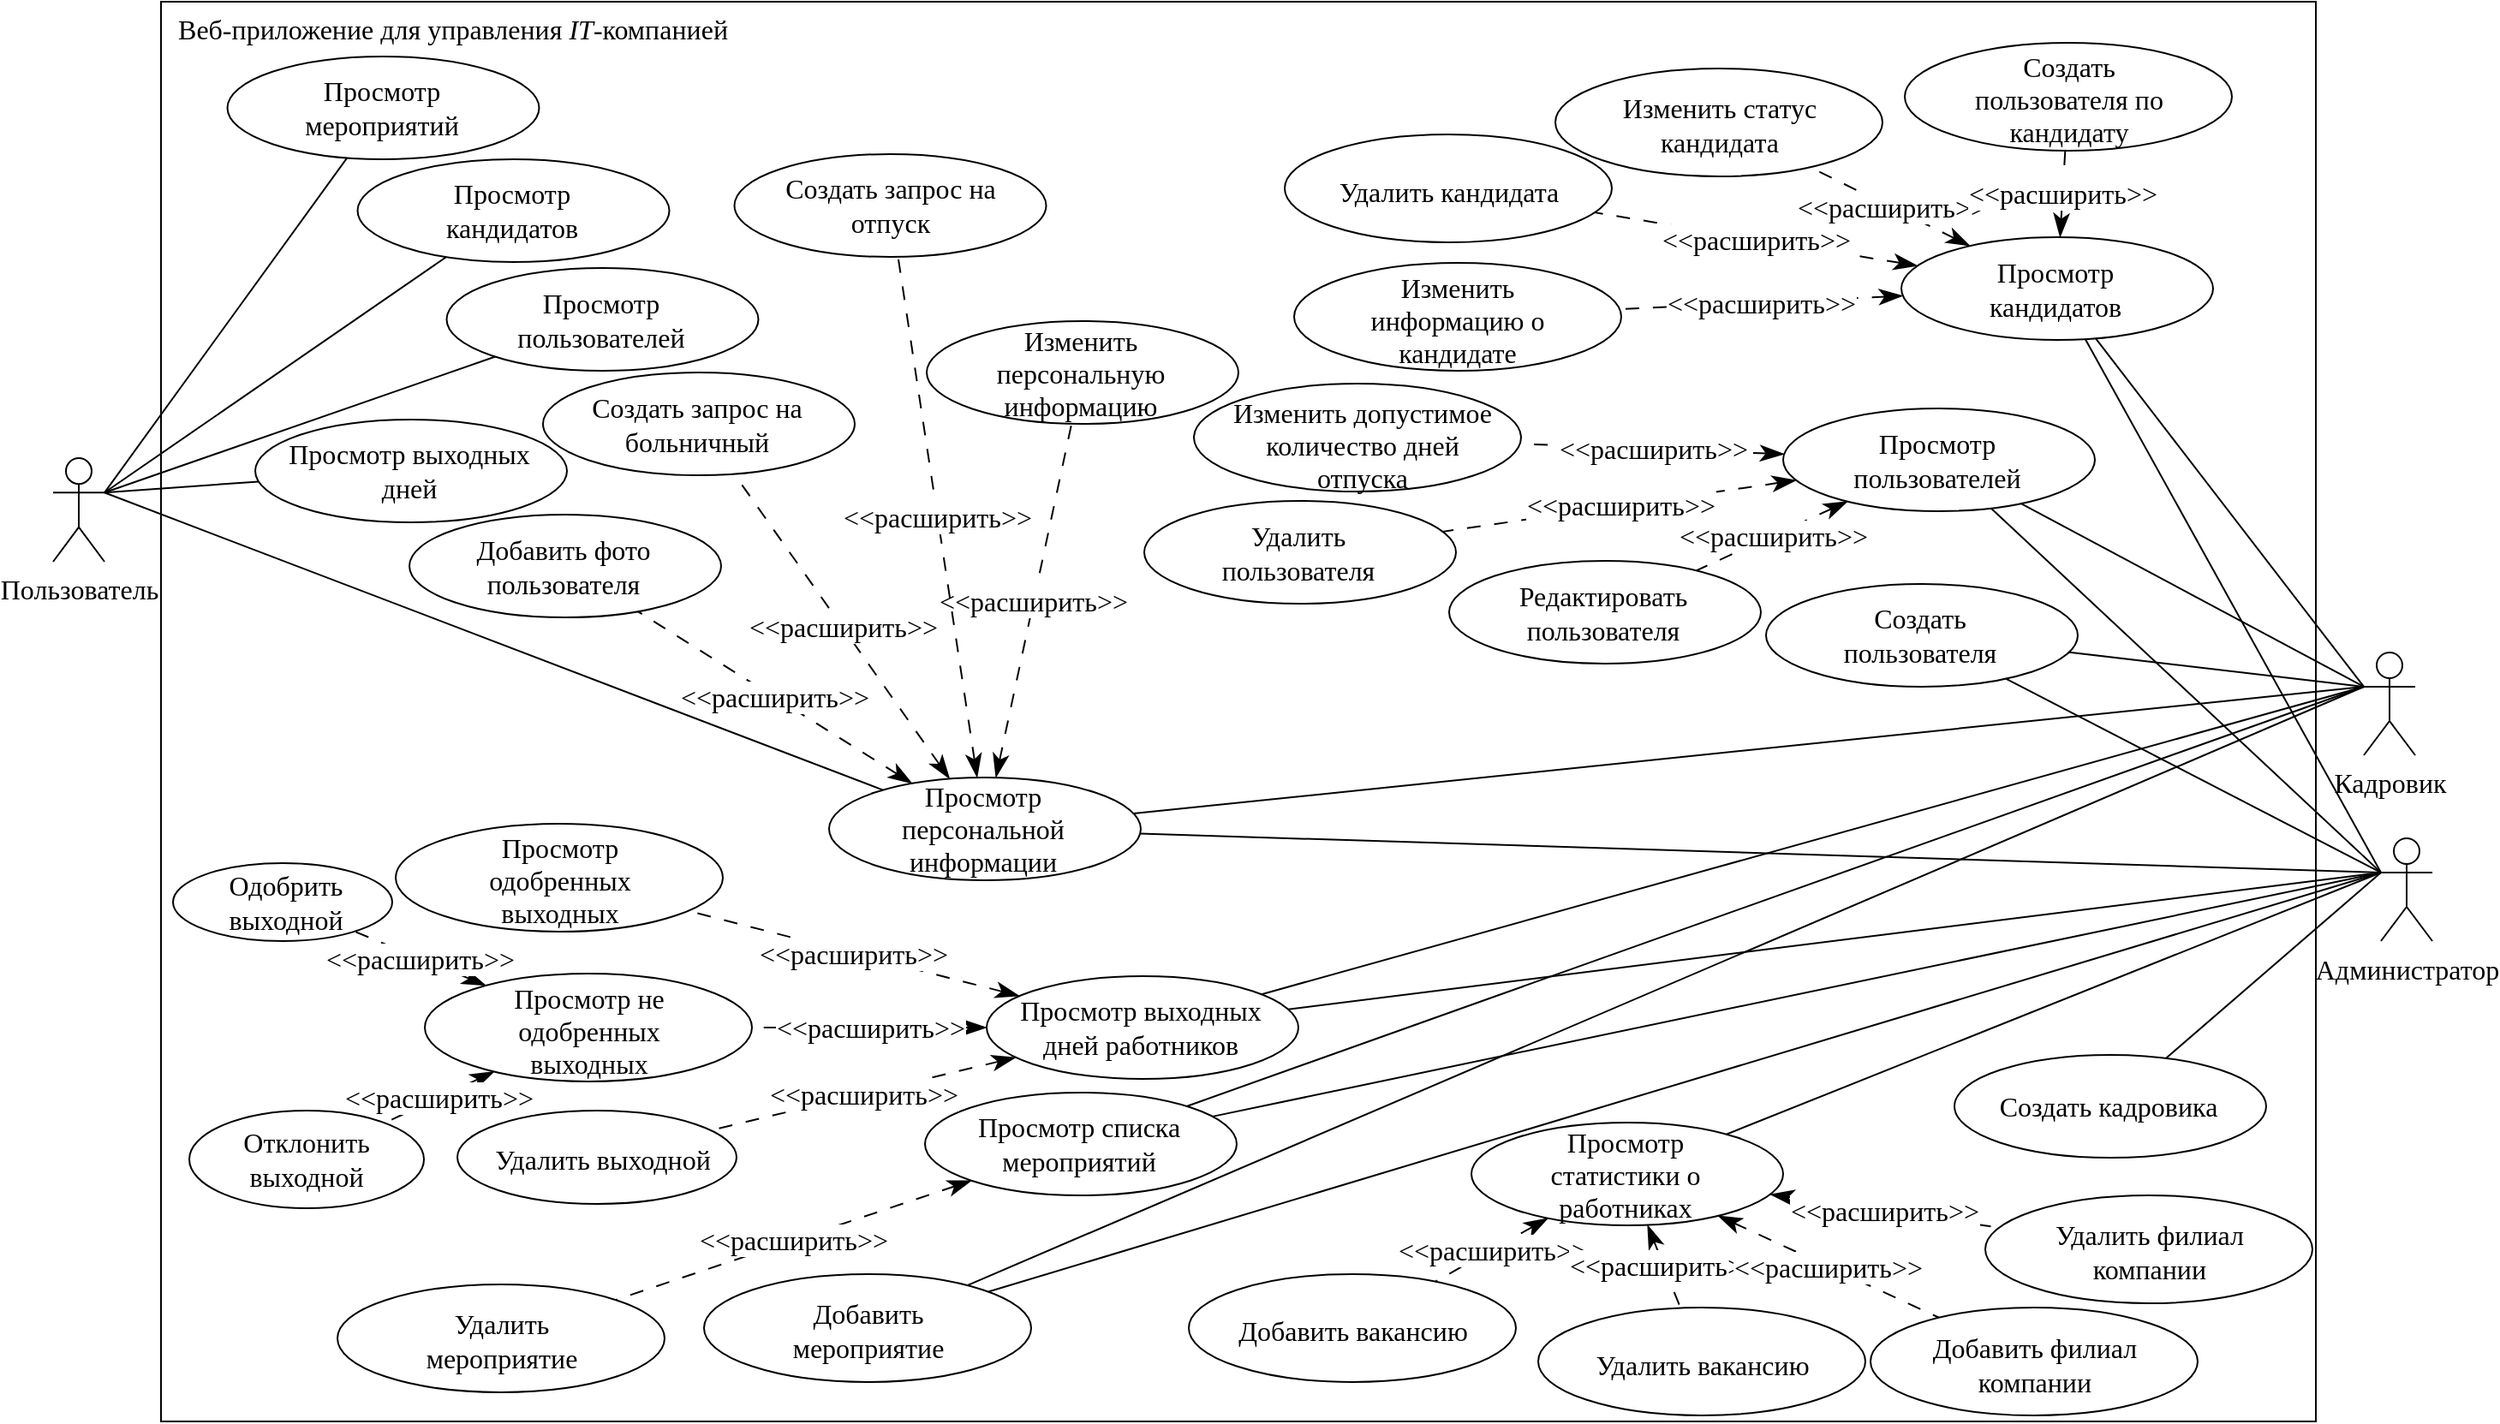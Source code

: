 <mxfile version="21.3.7" type="device">
  <diagram name="Страница 1" id="IXWTwb9dd3aQ7KjVBmAe">
    <mxGraphModel dx="1207" dy="625" grid="0" gridSize="10" guides="1" tooltips="1" connect="1" arrows="1" fold="1" page="0" pageScale="1" pageWidth="827" pageHeight="1169" math="0" shadow="0">
      <root>
        <mxCell id="0" />
        <mxCell id="1" parent="0" />
        <mxCell id="QM5JJQ9it6W4OubuqGH_-173" value="" style="html=1;whiteSpace=wrap;fontFamily=Times New Roman;fontSize=16;" parent="1" vertex="1">
          <mxGeometry x="329" y="75" width="1258" height="829" as="geometry" />
        </mxCell>
        <mxCell id="SF_6A3OBlmHwGj7pTA_R-1" value="" style="ellipse;whiteSpace=wrap;html=1;fontFamily=Times New Roman;fontSize=16;" parent="1" vertex="1">
          <mxGeometry x="466" y="555" width="191" height="63" as="geometry" />
        </mxCell>
        <mxCell id="SF_6A3OBlmHwGj7pTA_R-2" value="&lt;font style=&quot;font-size: 16px;&quot;&gt;&lt;span style=&quot;font-size: 16px;&quot;&gt;Просмотр одобренных выходных&lt;/span&gt;&lt;/font&gt;" style="text;html=1;strokeColor=none;fillColor=none;align=center;verticalAlign=middle;whiteSpace=wrap;rounded=0;fontFamily=Times New Roman;fontSize=16;" parent="1" vertex="1">
          <mxGeometry x="489.5" y="568" width="144" height="40" as="geometry" />
        </mxCell>
        <mxCell id="SF_6A3OBlmHwGj7pTA_R-3" value="&lt;font style=&quot;font-size: 16px;&quot;&gt;&amp;lt;&amp;lt;расширить&amp;gt;&amp;gt;&lt;/font&gt;" style="endArrow=none;endSize=11;endFill=0;html=1;rounded=0;dashed=1;dashPattern=8 8;jumpSize=5;startSize=11;startArrow=classicThin;startFill=1;fontFamily=Times New Roman;fontSize=16;" parent="1" source="QM5JJQ9it6W4OubuqGH_-107" target="SF_6A3OBlmHwGj7pTA_R-1" edge="1">
          <mxGeometry width="160" relative="1" as="geometry">
            <mxPoint x="794" y="587" as="sourcePoint" />
            <mxPoint x="266" y="488.59" as="targetPoint" />
          </mxGeometry>
        </mxCell>
        <mxCell id="QM5JJQ9it6W4OubuqGH_-21" value="" style="ellipse;whiteSpace=wrap;html=1;fontFamily=Times New Roman;fontSize=16;" parent="1" vertex="1">
          <mxGeometry x="719" y="528" width="182" height="60" as="geometry" />
        </mxCell>
        <mxCell id="QM5JJQ9it6W4OubuqGH_-22" value="&lt;font style=&quot;font-size: 16px;&quot;&gt;Просмотр персональной информации&lt;/font&gt;" style="text;html=1;strokeColor=none;fillColor=none;align=center;verticalAlign=middle;whiteSpace=wrap;rounded=0;fontFamily=Times New Roman;fontSize=16;" parent="1" vertex="1">
          <mxGeometry x="737" y="538" width="144" height="40" as="geometry" />
        </mxCell>
        <mxCell id="QM5JJQ9it6W4OubuqGH_-35" value="" style="ellipse;whiteSpace=wrap;html=1;fontFamily=Times New Roman;fontSize=16;" parent="1" vertex="1">
          <mxGeometry x="495.75" y="230.5" width="182" height="60" as="geometry" />
        </mxCell>
        <mxCell id="QM5JJQ9it6W4OubuqGH_-36" value="&lt;font style=&quot;font-size: 16px;&quot;&gt;Просмотр пользователей&lt;/font&gt;" style="text;html=1;strokeColor=none;fillColor=none;align=center;verticalAlign=middle;whiteSpace=wrap;rounded=0;fontFamily=Times New Roman;fontSize=16;" parent="1" vertex="1">
          <mxGeometry x="513.75" y="240.5" width="144" height="40" as="geometry" />
        </mxCell>
        <mxCell id="QM5JJQ9it6W4OubuqGH_-47" value="" style="ellipse;whiteSpace=wrap;html=1;fontFamily=Times New Roman;fontSize=16;" parent="1" vertex="1">
          <mxGeometry x="384" y="319" width="182" height="60" as="geometry" />
        </mxCell>
        <mxCell id="QM5JJQ9it6W4OubuqGH_-48" value="&lt;font style=&quot;font-size: 16px;&quot;&gt;Просмотр выходных дней&lt;/font&gt;" style="text;html=1;strokeColor=none;fillColor=none;align=center;verticalAlign=middle;whiteSpace=wrap;rounded=0;fontFamily=Times New Roman;fontSize=16;" parent="1" vertex="1">
          <mxGeometry x="402" y="329" width="144" height="40" as="geometry" />
        </mxCell>
        <mxCell id="QM5JJQ9it6W4OubuqGH_-50" value="" style="ellipse;whiteSpace=wrap;html=1;fontFamily=Times New Roman;fontSize=16;" parent="1" vertex="1">
          <mxGeometry x="367.75" y="107" width="182" height="60" as="geometry" />
        </mxCell>
        <mxCell id="QM5JJQ9it6W4OubuqGH_-53" value="&lt;font style=&quot;font-size: 16px;&quot;&gt;Веб-приложение для управления &lt;i style=&quot;font-size: 16px;&quot;&gt;IT&lt;/i&gt;-компанией&lt;/font&gt;" style="text;html=1;align=center;verticalAlign=middle;resizable=0;points=[];autosize=1;strokeColor=none;fillColor=none;fontFamily=Times New Roman;fontSize=16;" parent="1" vertex="1">
          <mxGeometry x="329" y="75" width="339" height="31" as="geometry" />
        </mxCell>
        <mxCell id="QM5JJQ9it6W4OubuqGH_-54" value="" style="ellipse;whiteSpace=wrap;html=1;fontFamily=Times New Roman;fontSize=16;" parent="1" vertex="1">
          <mxGeometry x="443.75" y="167" width="182" height="60" as="geometry" />
        </mxCell>
        <mxCell id="QM5JJQ9it6W4OubuqGH_-55" value="&lt;font style=&quot;font-size: 16px;&quot;&gt;Просмотр кандидатов&lt;/font&gt;" style="text;html=1;strokeColor=none;fillColor=none;align=center;verticalAlign=middle;whiteSpace=wrap;rounded=0;fontFamily=Times New Roman;fontSize=16;" parent="1" vertex="1">
          <mxGeometry x="461.75" y="177" width="144" height="40" as="geometry" />
        </mxCell>
        <mxCell id="QM5JJQ9it6W4OubuqGH_-57" value="" style="ellipse;whiteSpace=wrap;html=1;fontFamily=Times New Roman;fontSize=16;" parent="1" vertex="1">
          <mxGeometry x="776" y="261.5" width="182" height="60" as="geometry" />
        </mxCell>
        <mxCell id="QM5JJQ9it6W4OubuqGH_-58" value="&lt;font style=&quot;font-size: 16px;&quot;&gt;&lt;span style=&quot;font-size: 16px;&quot;&gt;Изменить персональную информацию&lt;/span&gt;&lt;/font&gt;" style="text;html=1;strokeColor=none;fillColor=none;align=center;verticalAlign=middle;whiteSpace=wrap;rounded=0;fontFamily=Times New Roman;fontSize=16;" parent="1" vertex="1">
          <mxGeometry x="794" y="271.5" width="144" height="40" as="geometry" />
        </mxCell>
        <mxCell id="QM5JJQ9it6W4OubuqGH_-7" value="&lt;font style=&quot;font-size: 16px;&quot;&gt;&amp;lt;&amp;lt;расширить&amp;gt;&amp;gt;&lt;/font&gt;" style="endArrow=none;endSize=11;endFill=0;html=1;rounded=0;dashed=1;dashPattern=8 8;jumpSize=5;startSize=11;startArrow=classicThin;startFill=1;fontFamily=Times New Roman;fontSize=16;" parent="1" source="QM5JJQ9it6W4OubuqGH_-21" target="QM5JJQ9it6W4OubuqGH_-57" edge="1">
          <mxGeometry width="160" relative="1" as="geometry">
            <mxPoint x="528.5" y="196.5" as="sourcePoint" />
            <mxPoint x="633.5" y="253.5" as="targetPoint" />
          </mxGeometry>
        </mxCell>
        <mxCell id="QM5JJQ9it6W4OubuqGH_-61" value="" style="ellipse;whiteSpace=wrap;html=1;fontFamily=Times New Roman;fontSize=16;" parent="1" vertex="1">
          <mxGeometry x="663.75" y="164" width="182" height="60" as="geometry" />
        </mxCell>
        <mxCell id="QM5JJQ9it6W4OubuqGH_-62" value="&lt;font style=&quot;font-size: 16px;&quot;&gt;&lt;span style=&quot;font-size: 16px;&quot;&gt;Создать запрос на отпуск&lt;/span&gt;&lt;/font&gt;" style="text;html=1;strokeColor=none;fillColor=none;align=center;verticalAlign=middle;whiteSpace=wrap;rounded=0;fontFamily=Times New Roman;fontSize=16;" parent="1" vertex="1">
          <mxGeometry x="682.75" y="174" width="144" height="40" as="geometry" />
        </mxCell>
        <mxCell id="QM5JJQ9it6W4OubuqGH_-63" value="&lt;font style=&quot;font-size: 16px;&quot;&gt;&amp;lt;&amp;lt;расширить&amp;gt;&amp;gt;&lt;/font&gt;" style="endArrow=none;endSize=11;endFill=0;html=1;rounded=0;dashed=1;dashPattern=8 8;jumpSize=5;startSize=11;startArrow=classicThin;startFill=1;fontFamily=Times New Roman;fontSize=16;" parent="1" source="QM5JJQ9it6W4OubuqGH_-21" target="QM5JJQ9it6W4OubuqGH_-61" edge="1">
          <mxGeometry width="160" relative="1" as="geometry">
            <mxPoint x="383" y="272" as="sourcePoint" />
            <mxPoint x="633.5" y="323" as="targetPoint" />
          </mxGeometry>
        </mxCell>
        <mxCell id="QM5JJQ9it6W4OubuqGH_-64" value="" style="ellipse;whiteSpace=wrap;html=1;fontFamily=Times New Roman;fontSize=16;" parent="1" vertex="1">
          <mxGeometry x="552" y="291.5" width="182" height="60" as="geometry" />
        </mxCell>
        <mxCell id="QM5JJQ9it6W4OubuqGH_-65" value="&lt;font style=&quot;font-size: 16px;&quot;&gt;&lt;span style=&quot;font-size: 16px;&quot;&gt;Создать запрос на больничный&lt;/span&gt;&lt;/font&gt;" style="text;html=1;strokeColor=none;fillColor=none;align=center;verticalAlign=middle;whiteSpace=wrap;rounded=0;fontFamily=Times New Roman;fontSize=16;" parent="1" vertex="1">
          <mxGeometry x="570" y="301.5" width="144" height="40" as="geometry" />
        </mxCell>
        <mxCell id="QM5JJQ9it6W4OubuqGH_-66" value="&lt;font style=&quot;font-size: 16px;&quot;&gt;&amp;lt;&amp;lt;расширить&lt;span style=&quot;font-size: 16px;&quot;&gt;&amp;gt;&amp;gt;&lt;/span&gt;&lt;/font&gt;" style="endArrow=none;endSize=11;endFill=0;html=1;rounded=0;dashed=1;dashPattern=8 8;jumpSize=5;startSize=11;startArrow=classicThin;startFill=1;fontFamily=Times New Roman;fontSize=16;" parent="1" source="QM5JJQ9it6W4OubuqGH_-21" target="QM5JJQ9it6W4OubuqGH_-64" edge="1">
          <mxGeometry width="160" relative="1" as="geometry">
            <mxPoint x="420" y="330.5" as="sourcePoint" />
            <mxPoint x="670.5" y="381.5" as="targetPoint" />
          </mxGeometry>
        </mxCell>
        <mxCell id="QM5JJQ9it6W4OubuqGH_-67" value="" style="ellipse;whiteSpace=wrap;html=1;fontFamily=Times New Roman;fontSize=16;" parent="1" vertex="1">
          <mxGeometry x="474" y="374.5" width="182" height="60" as="geometry" />
        </mxCell>
        <mxCell id="QM5JJQ9it6W4OubuqGH_-68" value="&lt;font style=&quot;font-size: 16px;&quot;&gt;&lt;span style=&quot;font-size: 16px;&quot;&gt;Добавить фото пользователя&lt;/span&gt;&lt;/font&gt;" style="text;html=1;strokeColor=none;fillColor=none;align=center;verticalAlign=middle;whiteSpace=wrap;rounded=0;fontFamily=Times New Roman;fontSize=16;" parent="1" vertex="1">
          <mxGeometry x="492" y="384.5" width="144" height="40" as="geometry" />
        </mxCell>
        <mxCell id="QM5JJQ9it6W4OubuqGH_-69" value="&lt;font style=&quot;font-size: 16px;&quot;&gt;&amp;lt;&amp;lt;расширить&amp;gt;&amp;gt;&lt;/font&gt;" style="endArrow=none;endSize=11;endFill=0;html=1;rounded=0;dashed=1;dashPattern=8 8;jumpSize=5;startSize=11;startArrow=classicThin;startFill=1;fontFamily=Times New Roman;fontSize=16;" parent="1" source="QM5JJQ9it6W4OubuqGH_-21" target="QM5JJQ9it6W4OubuqGH_-67" edge="1">
          <mxGeometry width="160" relative="1" as="geometry">
            <mxPoint x="420" y="405.5" as="sourcePoint" />
            <mxPoint x="670.5" y="456.5" as="targetPoint" />
          </mxGeometry>
        </mxCell>
        <mxCell id="QM5JJQ9it6W4OubuqGH_-105" value="" style="ellipse;whiteSpace=wrap;html=1;fontFamily=Times New Roman;fontSize=16;" parent="1" vertex="1">
          <mxGeometry x="1276" y="312.5" width="182" height="60" as="geometry" />
        </mxCell>
        <mxCell id="QM5JJQ9it6W4OubuqGH_-106" value="&lt;font style=&quot;font-size: 16px;&quot;&gt;Просмотр пользователей&lt;/font&gt;" style="text;html=1;strokeColor=none;fillColor=none;align=center;verticalAlign=middle;whiteSpace=wrap;rounded=0;fontFamily=Times New Roman;fontSize=16;" parent="1" vertex="1">
          <mxGeometry x="1294" y="322.5" width="144" height="40" as="geometry" />
        </mxCell>
        <mxCell id="QM5JJQ9it6W4OubuqGH_-107" value="" style="ellipse;whiteSpace=wrap;html=1;fontFamily=Times New Roman;fontSize=16;" parent="1" vertex="1">
          <mxGeometry x="811" y="644" width="182" height="60" as="geometry" />
        </mxCell>
        <mxCell id="QM5JJQ9it6W4OubuqGH_-108" value="&lt;font style=&quot;font-size: 16px;&quot;&gt;Просмотр выходных дней работников&lt;/font&gt;" style="text;html=1;strokeColor=none;fillColor=none;align=center;verticalAlign=middle;whiteSpace=wrap;rounded=0;fontFamily=Times New Roman;fontSize=16;" parent="1" vertex="1">
          <mxGeometry x="829" y="654" width="144" height="40" as="geometry" />
        </mxCell>
        <mxCell id="QM5JJQ9it6W4OubuqGH_-109" value="" style="ellipse;whiteSpace=wrap;html=1;fontFamily=Times New Roman;fontSize=16;" parent="1" vertex="1">
          <mxGeometry x="775" y="712" width="182" height="60" as="geometry" />
        </mxCell>
        <mxCell id="QM5JJQ9it6W4OubuqGH_-110" value="&lt;font style=&quot;font-size: 16px;&quot;&gt;Просмотр списка мероприятий&lt;/font&gt;" style="text;html=1;strokeColor=none;fillColor=none;align=center;verticalAlign=middle;whiteSpace=wrap;rounded=0;fontFamily=Times New Roman;fontSize=16;" parent="1" vertex="1">
          <mxGeometry x="793" y="722" width="144" height="40" as="geometry" />
        </mxCell>
        <mxCell id="QM5JJQ9it6W4OubuqGH_-111" value="" style="ellipse;whiteSpace=wrap;html=1;fontFamily=Times New Roman;fontSize=16;" parent="1" vertex="1">
          <mxGeometry x="1345" y="212.5" width="182" height="60" as="geometry" />
        </mxCell>
        <mxCell id="QM5JJQ9it6W4OubuqGH_-112" value="&lt;font style=&quot;font-size: 16px;&quot;&gt;Просмотр кандидатов&lt;/font&gt;" style="text;html=1;strokeColor=none;fillColor=none;align=center;verticalAlign=middle;whiteSpace=wrap;rounded=0;fontFamily=Times New Roman;fontSize=16;" parent="1" vertex="1">
          <mxGeometry x="1363" y="222.5" width="144" height="40" as="geometry" />
        </mxCell>
        <mxCell id="QM5JJQ9it6W4OubuqGH_-121" value="" style="ellipse;whiteSpace=wrap;html=1;fontFamily=Times New Roman;fontSize=16;" parent="1" vertex="1">
          <mxGeometry x="932" y="298" width="191" height="63" as="geometry" />
        </mxCell>
        <mxCell id="QM5JJQ9it6W4OubuqGH_-122" value="&lt;font style=&quot;font-size: 16px;&quot;&gt;&lt;span style=&quot;font-size: 16px;&quot;&gt;Изменить допустимое количество дней отпуска&lt;/span&gt;&lt;/font&gt;" style="text;html=1;strokeColor=none;fillColor=none;align=center;verticalAlign=middle;whiteSpace=wrap;rounded=0;fontFamily=Times New Roman;fontSize=16;" parent="1" vertex="1">
          <mxGeometry x="948" y="312.5" width="165.25" height="43.5" as="geometry" />
        </mxCell>
        <mxCell id="QM5JJQ9it6W4OubuqGH_-123" value="&lt;font style=&quot;font-size: 16px;&quot;&gt;&amp;lt;&amp;lt;расширить&amp;gt;&amp;gt;&lt;/font&gt;" style="endArrow=none;endSize=11;endFill=0;html=1;rounded=0;dashed=1;dashPattern=8 8;jumpSize=5;startSize=11;startArrow=classicThin;startFill=1;fontFamily=Times New Roman;fontSize=16;" parent="1" source="QM5JJQ9it6W4OubuqGH_-105" target="QM5JJQ9it6W4OubuqGH_-121" edge="1">
          <mxGeometry width="160" relative="1" as="geometry">
            <mxPoint x="1324.98" y="343.112" as="sourcePoint" />
            <mxPoint x="763" y="122.09" as="targetPoint" />
          </mxGeometry>
        </mxCell>
        <mxCell id="QM5JJQ9it6W4OubuqGH_-127" value="" style="ellipse;whiteSpace=wrap;html=1;fontFamily=Times New Roman;fontSize=16;" parent="1" vertex="1">
          <mxGeometry x="1081" y="401.5" width="182" height="60" as="geometry" />
        </mxCell>
        <mxCell id="QM5JJQ9it6W4OubuqGH_-128" value="&lt;font style=&quot;font-size: 16px;&quot;&gt;&lt;span style=&quot;font-size: 16px;&quot;&gt;Редактировать пользователя&lt;/span&gt;&lt;/font&gt;" style="text;html=1;strokeColor=none;fillColor=none;align=center;verticalAlign=middle;whiteSpace=wrap;rounded=0;fontFamily=Times New Roman;fontSize=16;" parent="1" vertex="1">
          <mxGeometry x="1099" y="411.5" width="144" height="40" as="geometry" />
        </mxCell>
        <mxCell id="QM5JJQ9it6W4OubuqGH_-129" value="&lt;font style=&quot;font-size: 16px;&quot;&gt;&amp;lt;&amp;lt;расширить&amp;gt;&amp;gt;&lt;/font&gt;" style="endArrow=none;endSize=11;endFill=0;html=1;rounded=0;dashed=1;dashPattern=8 8;jumpSize=5;startSize=11;startArrow=classicThin;startFill=1;fontFamily=Times New Roman;fontSize=16;" parent="1" source="QM5JJQ9it6W4OubuqGH_-105" target="QM5JJQ9it6W4OubuqGH_-127" edge="1">
          <mxGeometry width="160" relative="1" as="geometry">
            <mxPoint x="1375" y="432.5" as="sourcePoint" />
            <mxPoint x="788.5" y="205.09" as="targetPoint" />
          </mxGeometry>
        </mxCell>
        <mxCell id="QM5JJQ9it6W4OubuqGH_-130" value="" style="ellipse;whiteSpace=wrap;html=1;fontFamily=Times New Roman;fontSize=16;" parent="1" vertex="1">
          <mxGeometry x="903" y="366.5" width="182" height="60" as="geometry" />
        </mxCell>
        <mxCell id="QM5JJQ9it6W4OubuqGH_-131" value="&lt;font style=&quot;font-size: 16px;&quot;&gt;&lt;span style=&quot;font-size: 16px;&quot;&gt;Удалить пользователя&lt;/span&gt;&lt;/font&gt;" style="text;html=1;strokeColor=none;fillColor=none;align=center;verticalAlign=middle;whiteSpace=wrap;rounded=0;fontFamily=Times New Roman;fontSize=16;" parent="1" vertex="1">
          <mxGeometry x="921" y="376.5" width="144" height="40" as="geometry" />
        </mxCell>
        <mxCell id="QM5JJQ9it6W4OubuqGH_-132" value="&lt;font style=&quot;font-size: 16px;&quot;&gt;&amp;lt;&amp;lt;расширить&amp;gt;&amp;gt;&lt;/font&gt;" style="endArrow=none;endSize=11;endFill=0;html=1;rounded=0;dashed=1;dashPattern=8 8;jumpSize=5;startSize=11;startArrow=classicThin;startFill=1;fontFamily=Times New Roman;fontSize=16;" parent="1" source="QM5JJQ9it6W4OubuqGH_-105" target="QM5JJQ9it6W4OubuqGH_-130" edge="1">
          <mxGeometry width="160" relative="1" as="geometry">
            <mxPoint x="1375" y="472.5" as="sourcePoint" />
            <mxPoint x="788.5" y="245.09" as="targetPoint" />
          </mxGeometry>
        </mxCell>
        <mxCell id="QM5JJQ9it6W4OubuqGH_-133" value="" style="ellipse;whiteSpace=wrap;html=1;fontFamily=Times New Roman;fontSize=16;" parent="1" vertex="1">
          <mxGeometry x="1143" y="114" width="191" height="63" as="geometry" />
        </mxCell>
        <mxCell id="QM5JJQ9it6W4OubuqGH_-134" value="&lt;font style=&quot;font-size: 16px;&quot;&gt;&lt;span style=&quot;font-size: 16px;&quot;&gt;Изменить статус кандидата&lt;/span&gt;&lt;/font&gt;" style="text;html=1;strokeColor=none;fillColor=none;align=center;verticalAlign=middle;whiteSpace=wrap;rounded=0;fontFamily=Times New Roman;fontSize=16;" parent="1" vertex="1">
          <mxGeometry x="1166.5" y="127" width="144" height="40" as="geometry" />
        </mxCell>
        <mxCell id="QM5JJQ9it6W4OubuqGH_-135" value="&lt;font style=&quot;font-size: 16px;&quot;&gt;&amp;lt;&amp;lt;расширить&amp;gt;&amp;gt;&lt;/font&gt;" style="endArrow=none;endSize=11;endFill=0;html=1;rounded=0;dashed=1;dashPattern=8 8;jumpSize=5;startSize=11;startArrow=classicThin;startFill=1;fontFamily=Times New Roman;fontSize=16;" parent="1" source="QM5JJQ9it6W4OubuqGH_-111" target="QM5JJQ9it6W4OubuqGH_-133" edge="1">
          <mxGeometry width="160" relative="1" as="geometry">
            <mxPoint x="1391" y="145.5" as="sourcePoint" />
            <mxPoint x="822.5" y="-90.91" as="targetPoint" />
          </mxGeometry>
        </mxCell>
        <mxCell id="QM5JJQ9it6W4OubuqGH_-136" value="" style="ellipse;whiteSpace=wrap;html=1;fontFamily=Times New Roman;fontSize=16;" parent="1" vertex="1">
          <mxGeometry x="985" y="152.5" width="191" height="63" as="geometry" />
        </mxCell>
        <mxCell id="QM5JJQ9it6W4OubuqGH_-137" value="&lt;font style=&quot;font-size: 16px;&quot;&gt;&lt;span style=&quot;font-size: 16px;&quot;&gt;Удалить кандидата&lt;/span&gt;&lt;/font&gt;" style="text;html=1;strokeColor=none;fillColor=none;align=center;verticalAlign=middle;whiteSpace=wrap;rounded=0;fontFamily=Times New Roman;fontSize=16;" parent="1" vertex="1">
          <mxGeometry x="1008.5" y="165.5" width="144" height="40" as="geometry" />
        </mxCell>
        <mxCell id="QM5JJQ9it6W4OubuqGH_-138" value="&lt;font style=&quot;font-size: 16px;&quot;&gt;&amp;lt;&amp;lt;расширить&amp;gt;&amp;gt;&lt;/font&gt;" style="endArrow=none;endSize=11;endFill=0;html=1;rounded=0;dashed=1;dashPattern=8 8;jumpSize=5;startSize=11;startArrow=classicThin;startFill=1;fontFamily=Times New Roman;fontSize=16;" parent="1" source="QM5JJQ9it6W4OubuqGH_-111" target="QM5JJQ9it6W4OubuqGH_-136" edge="1">
          <mxGeometry width="160" relative="1" as="geometry">
            <mxPoint x="1254" y="238.5" as="sourcePoint" />
            <mxPoint x="764.5" y="-18.91" as="targetPoint" />
          </mxGeometry>
        </mxCell>
        <mxCell id="QM5JJQ9it6W4OubuqGH_-139" value="" style="ellipse;whiteSpace=wrap;html=1;fontFamily=Times New Roman;fontSize=16;" parent="1" vertex="1">
          <mxGeometry x="990.5" y="227.5" width="191" height="63" as="geometry" />
        </mxCell>
        <mxCell id="QM5JJQ9it6W4OubuqGH_-140" value="&lt;font style=&quot;font-size: 16px;&quot;&gt;&lt;span style=&quot;font-size: 16px;&quot;&gt;Изменить информацию о кандидате&lt;/span&gt;&lt;/font&gt;" style="text;html=1;strokeColor=none;fillColor=none;align=center;verticalAlign=middle;whiteSpace=wrap;rounded=0;fontFamily=Times New Roman;fontSize=16;" parent="1" vertex="1">
          <mxGeometry x="1014" y="240.5" width="144" height="40" as="geometry" />
        </mxCell>
        <mxCell id="QM5JJQ9it6W4OubuqGH_-141" value="&lt;font style=&quot;font-size: 16px;&quot;&gt;&amp;lt;&amp;lt;расширить&amp;gt;&amp;gt;&lt;/font&gt;" style="endArrow=none;endSize=11;endFill=0;html=1;rounded=0;dashed=1;dashPattern=8 8;jumpSize=5;startSize=11;startArrow=classicThin;startFill=1;fontFamily=Times New Roman;fontSize=16;" parent="1" source="QM5JJQ9it6W4OubuqGH_-111" target="QM5JJQ9it6W4OubuqGH_-139" edge="1">
          <mxGeometry width="160" relative="1" as="geometry">
            <mxPoint x="1272" y="323.5" as="sourcePoint" />
            <mxPoint x="782.5" y="66.09" as="targetPoint" />
          </mxGeometry>
        </mxCell>
        <mxCell id="QM5JJQ9it6W4OubuqGH_-142" value="" style="ellipse;whiteSpace=wrap;html=1;fontFamily=Times New Roman;fontSize=16;" parent="1" vertex="1">
          <mxGeometry x="1347" y="99" width="191" height="63" as="geometry" />
        </mxCell>
        <mxCell id="QM5JJQ9it6W4OubuqGH_-143" value="&lt;font style=&quot;font-size: 16px;&quot;&gt;&lt;span style=&quot;font-size: 16px;&quot;&gt;Создать пользователя по кандидату&lt;/span&gt;&lt;/font&gt;" style="text;html=1;strokeColor=none;fillColor=none;align=center;verticalAlign=middle;whiteSpace=wrap;rounded=0;fontFamily=Times New Roman;fontSize=16;" parent="1" vertex="1">
          <mxGeometry x="1370.5" y="112" width="144" height="40" as="geometry" />
        </mxCell>
        <mxCell id="QM5JJQ9it6W4OubuqGH_-144" value="&lt;font style=&quot;font-size: 16px;&quot;&gt;&amp;lt;&amp;lt;расширить&amp;gt;&amp;gt;&lt;/font&gt;" style="endArrow=none;endSize=11;endFill=0;html=1;rounded=0;dashed=1;dashPattern=8 8;jumpSize=5;startSize=11;startArrow=classicThin;startFill=1;fontFamily=Times New Roman;fontSize=16;" parent="1" source="QM5JJQ9it6W4OubuqGH_-111" target="QM5JJQ9it6W4OubuqGH_-142" edge="1">
          <mxGeometry width="160" relative="1" as="geometry">
            <mxPoint x="1779" y="170.5" as="sourcePoint" />
            <mxPoint x="1289.5" y="-86.91" as="targetPoint" />
          </mxGeometry>
        </mxCell>
        <mxCell id="QM5JJQ9it6W4OubuqGH_-145" value="" style="ellipse;whiteSpace=wrap;html=1;fontFamily=Times New Roman;fontSize=16;" parent="1" vertex="1">
          <mxGeometry x="502" y="722.5" width="163" height="54.5" as="geometry" />
        </mxCell>
        <mxCell id="QM5JJQ9it6W4OubuqGH_-146" value="&lt;font style=&quot;font-size: 16px;&quot;&gt;&lt;span style=&quot;font-size: 16px;&quot;&gt;Удалить выходной&lt;/span&gt;&lt;/font&gt;" style="text;html=1;strokeColor=none;fillColor=none;align=center;verticalAlign=middle;whiteSpace=wrap;rounded=0;fontFamily=Times New Roman;fontSize=16;" parent="1" vertex="1">
          <mxGeometry x="514.75" y="731" width="144" height="40" as="geometry" />
        </mxCell>
        <mxCell id="QM5JJQ9it6W4OubuqGH_-147" value="&lt;font style=&quot;font-size: 16px;&quot;&gt;&amp;lt;&amp;lt;расширить&amp;gt;&amp;gt;&lt;/font&gt;" style="endArrow=none;endSize=11;endFill=0;html=1;rounded=0;dashed=1;dashPattern=8 8;jumpSize=5;startSize=11;startArrow=classicThin;startFill=1;fontFamily=Times New Roman;fontSize=16;" parent="1" source="QM5JJQ9it6W4OubuqGH_-107" target="QM5JJQ9it6W4OubuqGH_-145" edge="1">
          <mxGeometry width="160" relative="1" as="geometry">
            <mxPoint x="990.5" y="896.5" as="sourcePoint" />
            <mxPoint x="501" y="639.09" as="targetPoint" />
          </mxGeometry>
        </mxCell>
        <mxCell id="QM5JJQ9it6W4OubuqGH_-148" value="" style="ellipse;whiteSpace=wrap;html=1;fontFamily=Times New Roman;fontSize=16;" parent="1" vertex="1">
          <mxGeometry x="483" y="642.5" width="191" height="63" as="geometry" />
        </mxCell>
        <mxCell id="QM5JJQ9it6W4OubuqGH_-149" value="&lt;font style=&quot;font-size: 16px;&quot;&gt;&lt;span style=&quot;font-size: 16px;&quot;&gt;Просмотр не одобренных выходных&lt;/span&gt;&lt;/font&gt;" style="text;html=1;strokeColor=none;fillColor=none;align=center;verticalAlign=middle;whiteSpace=wrap;rounded=0;fontFamily=Times New Roman;fontSize=16;" parent="1" vertex="1">
          <mxGeometry x="506.5" y="655.5" width="144" height="40" as="geometry" />
        </mxCell>
        <mxCell id="QM5JJQ9it6W4OubuqGH_-150" value="&lt;font style=&quot;font-size: 16px;&quot;&gt;&amp;lt;&amp;lt;расширить&amp;gt;&amp;gt;&lt;/font&gt;" style="endArrow=none;endSize=11;endFill=0;html=1;rounded=0;dashed=1;dashPattern=8 8;jumpSize=5;startSize=11;startArrow=classicThin;startFill=1;fontFamily=Times New Roman;fontSize=16;" parent="1" source="QM5JJQ9it6W4OubuqGH_-107" target="QM5JJQ9it6W4OubuqGH_-148" edge="1">
          <mxGeometry width="160" relative="1" as="geometry">
            <mxPoint x="781" y="603.5" as="sourcePoint" />
            <mxPoint x="283" y="576.09" as="targetPoint" />
          </mxGeometry>
        </mxCell>
        <mxCell id="QM5JJQ9it6W4OubuqGH_-151" value="&lt;font style=&quot;font-size: 16px;&quot;&gt;&amp;lt;&amp;lt;расширить&amp;gt;&amp;gt;&lt;/font&gt;" style="endArrow=none;endSize=11;endFill=0;html=1;rounded=0;dashed=1;dashPattern=8 8;jumpSize=5;startSize=11;startArrow=classicThin;startFill=1;fontFamily=Times New Roman;fontSize=16;" parent="1" source="QM5JJQ9it6W4OubuqGH_-148" target="QM5JJQ9it6W4OubuqGH_-154" edge="1">
          <mxGeometry width="160" relative="1" as="geometry">
            <mxPoint x="544" y="655.5" as="sourcePoint" />
            <mxPoint x="374" y="686.5" as="targetPoint" />
          </mxGeometry>
        </mxCell>
        <mxCell id="QM5JJQ9it6W4OubuqGH_-152" value="" style="ellipse;whiteSpace=wrap;html=1;fontFamily=Times New Roman;fontSize=16;" parent="1" vertex="1">
          <mxGeometry x="336" y="578" width="128" height="45.5" as="geometry" />
        </mxCell>
        <mxCell id="QM5JJQ9it6W4OubuqGH_-153" value="&lt;font style=&quot;font-size: 16px;&quot;&gt;&lt;span style=&quot;font-size: 16px;&quot;&gt;Одобрить выходной&lt;/span&gt;&lt;/font&gt;" style="text;html=1;strokeColor=none;fillColor=none;align=center;verticalAlign=middle;whiteSpace=wrap;rounded=0;fontFamily=Times New Roman;fontSize=16;" parent="1" vertex="1">
          <mxGeometry x="338" y="581.88" width="128" height="37.75" as="geometry" />
        </mxCell>
        <mxCell id="QM5JJQ9it6W4OubuqGH_-154" value="" style="ellipse;whiteSpace=wrap;html=1;fontFamily=Times New Roman;fontSize=16;" parent="1" vertex="1">
          <mxGeometry x="345.5" y="722.5" width="137" height="57" as="geometry" />
        </mxCell>
        <mxCell id="QM5JJQ9it6W4OubuqGH_-155" value="&lt;font style=&quot;font-size: 16px;&quot;&gt;&lt;span style=&quot;font-size: 16px;&quot;&gt;Отклонить выходной&lt;/span&gt;&lt;/font&gt;" style="text;html=1;strokeColor=none;fillColor=none;align=center;verticalAlign=middle;whiteSpace=wrap;rounded=0;fontFamily=Times New Roman;fontSize=16;" parent="1" vertex="1">
          <mxGeometry x="342" y="731" width="144" height="40" as="geometry" />
        </mxCell>
        <mxCell id="QM5JJQ9it6W4OubuqGH_-156" value="&lt;font style=&quot;font-size: 16px;&quot;&gt;&amp;lt;&amp;lt;расширить&amp;gt;&amp;gt;&lt;/font&gt;" style="endArrow=none;endSize=11;endFill=0;html=1;rounded=0;dashed=1;dashPattern=8 8;jumpSize=5;startSize=11;startArrow=classicThin;startFill=1;fontFamily=Times New Roman;fontSize=16;" parent="1" source="QM5JJQ9it6W4OubuqGH_-148" target="QM5JJQ9it6W4OubuqGH_-152" edge="1">
          <mxGeometry width="160" relative="1" as="geometry">
            <mxPoint x="616" y="721.5" as="sourcePoint" />
            <mxPoint x="449" y="744.5" as="targetPoint" />
          </mxGeometry>
        </mxCell>
        <mxCell id="QM5JJQ9it6W4OubuqGH_-157" value="" style="ellipse;whiteSpace=wrap;html=1;fontFamily=Times New Roman;fontSize=16;" parent="1" vertex="1">
          <mxGeometry x="646" y="818" width="191" height="63" as="geometry" />
        </mxCell>
        <mxCell id="QM5JJQ9it6W4OubuqGH_-158" value="&lt;font style=&quot;font-size: 16px;&quot;&gt;&lt;span style=&quot;font-size: 16px;&quot;&gt;Добавить мероприятие&lt;/span&gt;&lt;/font&gt;" style="text;html=1;strokeColor=none;fillColor=none;align=center;verticalAlign=middle;whiteSpace=wrap;rounded=0;fontFamily=Times New Roman;fontSize=16;" parent="1" vertex="1">
          <mxGeometry x="669.5" y="831" width="144" height="40" as="geometry" />
        </mxCell>
        <mxCell id="QM5JJQ9it6W4OubuqGH_-160" value="" style="ellipse;whiteSpace=wrap;html=1;fontFamily=Times New Roman;fontSize=16;" parent="1" vertex="1">
          <mxGeometry x="432" y="824" width="191" height="63" as="geometry" />
        </mxCell>
        <mxCell id="QM5JJQ9it6W4OubuqGH_-161" value="&lt;font style=&quot;font-size: 16px;&quot;&gt;&lt;span style=&quot;font-size: 16px;&quot;&gt;Удалить мероприятие&lt;/span&gt;&lt;/font&gt;" style="text;html=1;strokeColor=none;fillColor=none;align=center;verticalAlign=middle;whiteSpace=wrap;rounded=0;fontFamily=Times New Roman;fontSize=16;" parent="1" vertex="1">
          <mxGeometry x="455.5" y="837" width="144" height="40" as="geometry" />
        </mxCell>
        <mxCell id="QM5JJQ9it6W4OubuqGH_-162" value="&lt;font style=&quot;font-size: 16px;&quot;&gt;&amp;lt;&amp;lt;расширить&amp;gt;&amp;gt;&lt;/font&gt;" style="endArrow=none;endSize=11;endFill=0;html=1;rounded=0;dashed=1;dashPattern=8 8;jumpSize=5;startSize=11;startArrow=classicThin;startFill=1;fontFamily=Times New Roman;fontSize=16;" parent="1" source="QM5JJQ9it6W4OubuqGH_-109" target="QM5JJQ9it6W4OubuqGH_-160" edge="1">
          <mxGeometry width="160" relative="1" as="geometry">
            <mxPoint x="1292" y="775.5" as="sourcePoint" />
            <mxPoint x="827" y="723.09" as="targetPoint" />
          </mxGeometry>
        </mxCell>
        <mxCell id="QM5JJQ9it6W4OubuqGH_-163" value="" style="ellipse;whiteSpace=wrap;html=1;fontFamily=Times New Roman;fontSize=16;" parent="1" vertex="1">
          <mxGeometry x="1266" y="415" width="182" height="60" as="geometry" />
        </mxCell>
        <mxCell id="QM5JJQ9it6W4OubuqGH_-164" value="&lt;font style=&quot;font-size: 16px;&quot;&gt;Создать пользователя&lt;/font&gt;" style="text;html=1;strokeColor=none;fillColor=none;align=center;verticalAlign=middle;whiteSpace=wrap;rounded=0;fontFamily=Times New Roman;fontSize=16;" parent="1" vertex="1">
          <mxGeometry x="1284" y="425" width="144" height="40" as="geometry" />
        </mxCell>
        <mxCell id="QM5JJQ9it6W4OubuqGH_-174" value="" style="ellipse;whiteSpace=wrap;html=1;fontFamily=Times New Roman;fontSize=16;" parent="1" vertex="1">
          <mxGeometry x="1376" y="690" width="182" height="60" as="geometry" />
        </mxCell>
        <mxCell id="QM5JJQ9it6W4OubuqGH_-175" value="&lt;font style=&quot;font-size: 16px;&quot;&gt;Создать кадровика&lt;/font&gt;" style="text;html=1;strokeColor=none;fillColor=none;align=center;verticalAlign=middle;whiteSpace=wrap;rounded=0;fontFamily=Times New Roman;fontSize=16;" parent="1" vertex="1">
          <mxGeometry x="1394" y="700" width="144" height="40" as="geometry" />
        </mxCell>
        <mxCell id="QM5JJQ9it6W4OubuqGH_-177" value="" style="ellipse;whiteSpace=wrap;html=1;fontFamily=Times New Roman;fontSize=16;" parent="1" vertex="1">
          <mxGeometry x="1094" y="729.5" width="182" height="60" as="geometry" />
        </mxCell>
        <mxCell id="QM5JJQ9it6W4OubuqGH_-178" value="&lt;font style=&quot;font-size: 16px;&quot;&gt;Просмотр статистики о работниках&lt;/font&gt;" style="text;html=1;strokeColor=none;fillColor=none;align=center;verticalAlign=middle;whiteSpace=wrap;rounded=0;fontFamily=Times New Roman;fontSize=16;" parent="1" vertex="1">
          <mxGeometry x="1112" y="739.5" width="144" height="40" as="geometry" />
        </mxCell>
        <mxCell id="QM5JJQ9it6W4OubuqGH_-180" value="" style="ellipse;whiteSpace=wrap;html=1;fontFamily=Times New Roman;fontSize=16;" parent="1" vertex="1">
          <mxGeometry x="929" y="818" width="191" height="63" as="geometry" />
        </mxCell>
        <mxCell id="QM5JJQ9it6W4OubuqGH_-181" value="&lt;font style=&quot;font-size: 16px;&quot;&gt;&lt;span style=&quot;font-size: 16px;&quot;&gt;Добавить вакансию&lt;/span&gt;&lt;/font&gt;" style="text;html=1;strokeColor=none;fillColor=none;align=center;verticalAlign=middle;whiteSpace=wrap;rounded=0;fontFamily=Times New Roman;fontSize=16;" parent="1" vertex="1">
          <mxGeometry x="952.5" y="831" width="144" height="40" as="geometry" />
        </mxCell>
        <mxCell id="QM5JJQ9it6W4OubuqGH_-182" value="&lt;font style=&quot;font-size: 16px;&quot;&gt;&amp;lt;&amp;lt;расширить&amp;gt;&amp;gt;&lt;/font&gt;" style="endArrow=none;endSize=11;endFill=0;html=1;rounded=0;dashed=1;dashPattern=8 8;jumpSize=5;startSize=11;startArrow=classicThin;startFill=1;fontFamily=Times New Roman;fontSize=16;" parent="1" source="QM5JJQ9it6W4OubuqGH_-177" target="QM5JJQ9it6W4OubuqGH_-180" edge="1">
          <mxGeometry width="160" relative="1" as="geometry">
            <mxPoint x="1297.463" y="712.503" as="sourcePoint" />
            <mxPoint x="866.5" y="644.8" as="targetPoint" />
          </mxGeometry>
        </mxCell>
        <mxCell id="QM5JJQ9it6W4OubuqGH_-183" value="" style="ellipse;whiteSpace=wrap;html=1;fontFamily=Times New Roman;fontSize=16;" parent="1" vertex="1">
          <mxGeometry x="1133" y="837.5" width="191" height="63" as="geometry" />
        </mxCell>
        <mxCell id="QM5JJQ9it6W4OubuqGH_-184" value="&lt;font style=&quot;font-size: 16px;&quot;&gt;&lt;span style=&quot;font-size: 16px;&quot;&gt;Удалить вакансию&lt;/span&gt;&lt;/font&gt;" style="text;html=1;strokeColor=none;fillColor=none;align=center;verticalAlign=middle;whiteSpace=wrap;rounded=0;fontFamily=Times New Roman;fontSize=16;" parent="1" vertex="1">
          <mxGeometry x="1156.5" y="850.5" width="144" height="40" as="geometry" />
        </mxCell>
        <mxCell id="QM5JJQ9it6W4OubuqGH_-185" value="&lt;font style=&quot;font-size: 16px;&quot;&gt;&amp;lt;&amp;lt;расширить&amp;gt;&amp;gt;&lt;/font&gt;" style="endArrow=none;endSize=11;endFill=0;html=1;rounded=0;dashed=1;dashPattern=8 8;jumpSize=5;startSize=11;startArrow=classicThin;startFill=1;fontFamily=Times New Roman;fontSize=16;" parent="1" source="QM5JJQ9it6W4OubuqGH_-177" target="QM5JJQ9it6W4OubuqGH_-183" edge="1">
          <mxGeometry width="160" relative="1" as="geometry">
            <mxPoint x="1300" y="759.5" as="sourcePoint" />
            <mxPoint x="1003.5" y="723.59" as="targetPoint" />
          </mxGeometry>
        </mxCell>
        <mxCell id="QM5JJQ9it6W4OubuqGH_-186" value="" style="ellipse;whiteSpace=wrap;html=1;fontFamily=Times New Roman;fontSize=16;" parent="1" vertex="1">
          <mxGeometry x="1327" y="837.5" width="191" height="63" as="geometry" />
        </mxCell>
        <mxCell id="QM5JJQ9it6W4OubuqGH_-187" value="&lt;font style=&quot;font-size: 16px;&quot;&gt;&lt;span style=&quot;font-size: 16px;&quot;&gt;Добавить филиал компании&lt;/span&gt;&lt;/font&gt;" style="text;html=1;strokeColor=none;fillColor=none;align=center;verticalAlign=middle;whiteSpace=wrap;rounded=0;fontFamily=Times New Roman;fontSize=16;" parent="1" vertex="1">
          <mxGeometry x="1350.5" y="850.5" width="144" height="40" as="geometry" />
        </mxCell>
        <mxCell id="QM5JJQ9it6W4OubuqGH_-188" value="" style="ellipse;whiteSpace=wrap;html=1;fontFamily=Times New Roman;fontSize=16;" parent="1" vertex="1">
          <mxGeometry x="1394" y="772" width="191" height="63" as="geometry" />
        </mxCell>
        <mxCell id="QM5JJQ9it6W4OubuqGH_-189" value="&lt;font style=&quot;font-size: 16px;&quot;&gt;&lt;span style=&quot;font-size: 16px;&quot;&gt;Удалить филиал компании&lt;/span&gt;&lt;/font&gt;" style="text;html=1;strokeColor=none;fillColor=none;align=center;verticalAlign=middle;whiteSpace=wrap;rounded=0;fontFamily=Times New Roman;fontSize=16;" parent="1" vertex="1">
          <mxGeometry x="1417.5" y="785" width="144" height="40" as="geometry" />
        </mxCell>
        <mxCell id="QM5JJQ9it6W4OubuqGH_-190" value="&lt;font style=&quot;font-size: 16px;&quot;&gt;&amp;lt;&amp;lt;расширить&amp;gt;&amp;gt;&lt;/font&gt;" style="endArrow=none;endSize=11;endFill=0;html=1;rounded=0;dashed=1;dashPattern=8 8;jumpSize=5;startSize=11;startArrow=classicThin;startFill=1;fontFamily=Times New Roman;fontSize=16;" parent="1" source="QM5JJQ9it6W4OubuqGH_-177" target="QM5JJQ9it6W4OubuqGH_-186" edge="1">
          <mxGeometry width="160" relative="1" as="geometry">
            <mxPoint x="1326" y="739.5" as="sourcePoint" />
            <mxPoint x="1199" y="841.5" as="targetPoint" />
          </mxGeometry>
        </mxCell>
        <mxCell id="QM5JJQ9it6W4OubuqGH_-191" value="&lt;font style=&quot;font-size: 16px;&quot;&gt;&amp;lt;&amp;lt;расширить&amp;gt;&amp;gt;&lt;/font&gt;" style="endArrow=none;endSize=11;endFill=0;html=1;rounded=0;dashed=1;dashPattern=8 8;jumpSize=5;startSize=11;startArrow=classicThin;startFill=1;fontFamily=Times New Roman;fontSize=16;" parent="1" source="QM5JJQ9it6W4OubuqGH_-177" target="QM5JJQ9it6W4OubuqGH_-188" edge="1">
          <mxGeometry width="160" relative="1" as="geometry">
            <mxPoint x="1310.5" y="743.5" as="sourcePoint" />
            <mxPoint x="1183.5" y="845.5" as="targetPoint" />
          </mxGeometry>
        </mxCell>
        <mxCell id="Al3kW1FBFrWsMOtL3rjW-8" value="Пользователь" style="shape=umlActor;verticalLabelPosition=bottom;verticalAlign=top;html=1;outlineConnect=0;fontFamily=Times New Roman;fontSize=16;" parent="1" vertex="1">
          <mxGeometry x="266" y="341.5" width="30" height="60.5" as="geometry" />
        </mxCell>
        <mxCell id="QM5JJQ9it6W4OubuqGH_-23" value="" style="endArrow=none;html=1;rounded=0;exitX=1;exitY=0.333;exitDx=0;exitDy=0;exitPerimeter=0;endFill=0;endSize=11;fontFamily=Times New Roman;fontSize=16;" parent="1" source="Al3kW1FBFrWsMOtL3rjW-8" target="QM5JJQ9it6W4OubuqGH_-21" edge="1">
          <mxGeometry width="50" height="50" relative="1" as="geometry">
            <mxPoint x="-22" y="303.5" as="sourcePoint" />
            <mxPoint x="126" y="614.5" as="targetPoint" />
          </mxGeometry>
        </mxCell>
        <mxCell id="QM5JJQ9it6W4OubuqGH_-39" value="" style="endArrow=none;html=1;rounded=0;exitX=1;exitY=0.333;exitDx=0;exitDy=0;exitPerimeter=0;endFill=0;endSize=11;fontFamily=Times New Roman;fontSize=16;" parent="1" source="Al3kW1FBFrWsMOtL3rjW-8" target="QM5JJQ9it6W4OubuqGH_-35" edge="1">
          <mxGeometry width="50" height="50" relative="1" as="geometry">
            <mxPoint x="-22" y="299.5" as="sourcePoint" />
            <mxPoint x="126" y="697.5" as="targetPoint" />
          </mxGeometry>
        </mxCell>
        <mxCell id="QM5JJQ9it6W4OubuqGH_-49" value="" style="endArrow=none;html=1;rounded=0;exitX=1;exitY=0.333;exitDx=0;exitDy=0;exitPerimeter=0;endFill=0;endSize=11;fontFamily=Times New Roman;fontSize=16;" parent="1" source="Al3kW1FBFrWsMOtL3rjW-8" target="QM5JJQ9it6W4OubuqGH_-47" edge="1">
          <mxGeometry width="50" height="50" relative="1" as="geometry">
            <mxPoint x="276" y="366.5" as="sourcePoint" />
            <mxPoint x="160" y="773.5" as="targetPoint" />
          </mxGeometry>
        </mxCell>
        <mxCell id="QM5JJQ9it6W4OubuqGH_-52" value="" style="endArrow=none;html=1;rounded=0;exitX=1;exitY=0.333;exitDx=0;exitDy=0;exitPerimeter=0;endFill=0;endSize=11;fontFamily=Times New Roman;fontSize=16;" parent="1" source="Al3kW1FBFrWsMOtL3rjW-8" target="QM5JJQ9it6W4OubuqGH_-50" edge="1">
          <mxGeometry width="50" height="50" relative="1" as="geometry">
            <mxPoint x="-78" y="366.5" as="sourcePoint" />
            <mxPoint x="70" y="847.5" as="targetPoint" />
          </mxGeometry>
        </mxCell>
        <mxCell id="QM5JJQ9it6W4OubuqGH_-56" value="" style="endArrow=none;html=1;rounded=0;exitX=1;exitY=0.333;exitDx=0;exitDy=0;exitPerimeter=0;endFill=0;endSize=11;fontFamily=Times New Roman;fontSize=16;" parent="1" source="Al3kW1FBFrWsMOtL3rjW-8" target="QM5JJQ9it6W4OubuqGH_-54" edge="1">
          <mxGeometry width="50" height="50" relative="1" as="geometry">
            <mxPoint x="-73" y="474.5" as="sourcePoint" />
            <mxPoint x="75" y="955.5" as="targetPoint" />
          </mxGeometry>
        </mxCell>
        <mxCell id="Al3kW1FBFrWsMOtL3rjW-2" value="Кадровик" style="shape=umlActor;verticalLabelPosition=bottom;verticalAlign=top;html=1;outlineConnect=0;fontFamily=Times New Roman;fontSize=16;" parent="1" vertex="1">
          <mxGeometry x="1615" y="455" width="30" height="60" as="geometry" />
        </mxCell>
        <mxCell id="Al3kW1FBFrWsMOtL3rjW-5" value="Администратор" style="shape=umlActor;verticalLabelPosition=bottom;verticalAlign=top;html=1;outlineConnect=0;fontFamily=Times New Roman;fontSize=16;" parent="1" vertex="1">
          <mxGeometry x="1625" y="563.5" width="30" height="60" as="geometry" />
        </mxCell>
        <mxCell id="QM5JJQ9it6W4OubuqGH_-115" value="" style="endArrow=none;html=1;rounded=0;exitX=0;exitY=0.333;exitDx=0;exitDy=0;exitPerimeter=0;endFill=0;endSize=11;fontFamily=Times New Roman;fontSize=16;" parent="1" source="Al3kW1FBFrWsMOtL3rjW-2" target="QM5JJQ9it6W4OubuqGH_-109" edge="1">
          <mxGeometry width="50" height="50" relative="1" as="geometry">
            <mxPoint x="1788" y="502.5" as="sourcePoint" />
            <mxPoint x="889" y="516.5" as="targetPoint" />
          </mxGeometry>
        </mxCell>
        <mxCell id="QM5JJQ9it6W4OubuqGH_-116" value="" style="endArrow=none;html=1;rounded=0;exitX=0;exitY=0.333;exitDx=0;exitDy=0;exitPerimeter=0;endFill=0;endSize=11;fontFamily=Times New Roman;fontSize=16;" parent="1" source="Al3kW1FBFrWsMOtL3rjW-2" target="QM5JJQ9it6W4OubuqGH_-107" edge="1">
          <mxGeometry width="50" height="50" relative="1" as="geometry">
            <mxPoint x="1788" y="502.5" as="sourcePoint" />
            <mxPoint x="1551" y="462.5" as="targetPoint" />
          </mxGeometry>
        </mxCell>
        <mxCell id="QM5JJQ9it6W4OubuqGH_-117" value="" style="endArrow=none;html=1;rounded=0;exitX=0;exitY=0.333;exitDx=0;exitDy=0;exitPerimeter=0;endFill=0;endSize=11;fontFamily=Times New Roman;fontSize=16;" parent="1" source="Al3kW1FBFrWsMOtL3rjW-2" target="QM5JJQ9it6W4OubuqGH_-105" edge="1">
          <mxGeometry width="50" height="50" relative="1" as="geometry">
            <mxPoint x="1798" y="512.5" as="sourcePoint" />
            <mxPoint x="1561" y="472.5" as="targetPoint" />
          </mxGeometry>
        </mxCell>
        <mxCell id="QM5JJQ9it6W4OubuqGH_-118" value="" style="endArrow=none;html=1;rounded=0;exitX=0;exitY=0.333;exitDx=0;exitDy=0;exitPerimeter=0;endFill=0;endSize=11;fontFamily=Times New Roman;fontSize=16;" parent="1" source="Al3kW1FBFrWsMOtL3rjW-2" target="QM5JJQ9it6W4OubuqGH_-111" edge="1">
          <mxGeometry width="50" height="50" relative="1" as="geometry">
            <mxPoint x="1808" y="522.5" as="sourcePoint" />
            <mxPoint x="1571" y="482.5" as="targetPoint" />
          </mxGeometry>
        </mxCell>
        <mxCell id="QM5JJQ9it6W4OubuqGH_-165" value="" style="endArrow=none;html=1;rounded=0;exitX=0;exitY=0.333;exitDx=0;exitDy=0;exitPerimeter=0;endFill=0;endSize=11;fontFamily=Times New Roman;fontSize=16;" parent="1" source="Al3kW1FBFrWsMOtL3rjW-2" target="QM5JJQ9it6W4OubuqGH_-163" edge="1">
          <mxGeometry width="50" height="50" relative="1" as="geometry">
            <mxPoint x="1788" y="502.5" as="sourcePoint" />
            <mxPoint x="1533" y="388.5" as="targetPoint" />
          </mxGeometry>
        </mxCell>
        <mxCell id="QM5JJQ9it6W4OubuqGH_-166" value="" style="endArrow=none;html=1;rounded=0;exitX=0;exitY=0.333;exitDx=0;exitDy=0;exitPerimeter=0;endFill=0;endSize=11;fontFamily=Times New Roman;fontSize=16;" parent="1" source="Al3kW1FBFrWsMOtL3rjW-5" target="QM5JJQ9it6W4OubuqGH_-111" edge="1">
          <mxGeometry width="50" height="50" relative="1" as="geometry">
            <mxPoint x="1796" y="465.5" as="sourcePoint" />
            <mxPoint x="1575" y="296.5" as="targetPoint" />
          </mxGeometry>
        </mxCell>
        <mxCell id="QM5JJQ9it6W4OubuqGH_-167" value="" style="endArrow=none;html=1;rounded=0;exitX=0;exitY=0.333;exitDx=0;exitDy=0;exitPerimeter=0;endFill=0;endSize=11;fontFamily=Times New Roman;fontSize=16;" parent="1" source="Al3kW1FBFrWsMOtL3rjW-5" target="QM5JJQ9it6W4OubuqGH_-105" edge="1">
          <mxGeometry width="50" height="50" relative="1" as="geometry">
            <mxPoint x="1806" y="475.5" as="sourcePoint" />
            <mxPoint x="1585" y="306.5" as="targetPoint" />
          </mxGeometry>
        </mxCell>
        <mxCell id="QM5JJQ9it6W4OubuqGH_-168" value="" style="endArrow=none;html=1;rounded=0;exitX=0;exitY=0.333;exitDx=0;exitDy=0;exitPerimeter=0;endFill=0;endSize=11;fontFamily=Times New Roman;fontSize=16;" parent="1" source="Al3kW1FBFrWsMOtL3rjW-5" target="QM5JJQ9it6W4OubuqGH_-163" edge="1">
          <mxGeometry width="50" height="50" relative="1" as="geometry">
            <mxPoint x="1816" y="485.5" as="sourcePoint" />
            <mxPoint x="1595" y="316.5" as="targetPoint" />
          </mxGeometry>
        </mxCell>
        <mxCell id="QM5JJQ9it6W4OubuqGH_-169" value="" style="endArrow=none;html=1;rounded=0;exitX=0;exitY=0.333;exitDx=0;exitDy=0;exitPerimeter=0;endFill=0;endSize=11;fontFamily=Times New Roman;fontSize=16;" parent="1" source="Al3kW1FBFrWsMOtL3rjW-5" target="QM5JJQ9it6W4OubuqGH_-21" edge="1">
          <mxGeometry width="50" height="50" relative="1" as="geometry">
            <mxPoint x="1826" y="495.5" as="sourcePoint" />
            <mxPoint x="1605" y="326.5" as="targetPoint" />
          </mxGeometry>
        </mxCell>
        <mxCell id="QM5JJQ9it6W4OubuqGH_-171" value="" style="endArrow=none;html=1;rounded=0;exitX=0;exitY=0.333;exitDx=0;exitDy=0;exitPerimeter=0;endFill=0;endSize=11;fontFamily=Times New Roman;fontSize=16;" parent="1" source="Al3kW1FBFrWsMOtL3rjW-5" target="QM5JJQ9it6W4OubuqGH_-109" edge="1">
          <mxGeometry width="50" height="50" relative="1" as="geometry">
            <mxPoint x="1806" y="601.5" as="sourcePoint" />
            <mxPoint x="897" y="533.5" as="targetPoint" />
          </mxGeometry>
        </mxCell>
        <mxCell id="QM5JJQ9it6W4OubuqGH_-172" value="" style="endArrow=none;html=1;rounded=0;exitX=0;exitY=0.333;exitDx=0;exitDy=0;exitPerimeter=0;endFill=0;endSize=11;fontFamily=Times New Roman;fontSize=16;" parent="1" source="Al3kW1FBFrWsMOtL3rjW-5" target="QM5JJQ9it6W4OubuqGH_-107" edge="1">
          <mxGeometry width="50" height="50" relative="1" as="geometry">
            <mxPoint x="1816" y="611.5" as="sourcePoint" />
            <mxPoint x="907" y="543.5" as="targetPoint" />
          </mxGeometry>
        </mxCell>
        <mxCell id="QM5JJQ9it6W4OubuqGH_-176" value="" style="endArrow=none;html=1;rounded=0;exitX=0;exitY=0.333;exitDx=0;exitDy=0;exitPerimeter=0;endFill=0;endSize=11;fontFamily=Times New Roman;fontSize=16;" parent="1" source="Al3kW1FBFrWsMOtL3rjW-5" target="QM5JJQ9it6W4OubuqGH_-174" edge="1">
          <mxGeometry width="50" height="50" relative="1" as="geometry">
            <mxPoint x="1796" y="465.5" as="sourcePoint" />
            <mxPoint x="888" y="512.5" as="targetPoint" />
          </mxGeometry>
        </mxCell>
        <mxCell id="QM5JJQ9it6W4OubuqGH_-179" value="" style="endArrow=none;html=1;rounded=0;exitX=0;exitY=0.333;exitDx=0;exitDy=0;exitPerimeter=0;endFill=0;endSize=11;fontFamily=Times New Roman;fontSize=16;" parent="1" source="Al3kW1FBFrWsMOtL3rjW-5" target="QM5JJQ9it6W4OubuqGH_-177" edge="1">
          <mxGeometry width="50" height="50" relative="1" as="geometry">
            <mxPoint x="1796" y="591.5" as="sourcePoint" />
            <mxPoint x="997" y="721.5" as="targetPoint" />
          </mxGeometry>
        </mxCell>
        <mxCell id="SF_6A3OBlmHwGj7pTA_R-4" value="" style="endArrow=none;html=1;rounded=0;exitX=0;exitY=0.333;exitDx=0;exitDy=0;exitPerimeter=0;endFill=0;endSize=11;fontFamily=Times New Roman;fontSize=16;" parent="1" source="Al3kW1FBFrWsMOtL3rjW-5" target="QM5JJQ9it6W4OubuqGH_-157" edge="1">
          <mxGeometry width="50" height="50" relative="1" as="geometry">
            <mxPoint x="1689" y="581.5" as="sourcePoint" />
            <mxPoint x="965" y="733.5" as="targetPoint" />
          </mxGeometry>
        </mxCell>
        <mxCell id="QM5JJQ9it6W4OubuqGH_-51" value="&lt;font style=&quot;font-size: 16px;&quot;&gt;Просмотр мероприятий&lt;/font&gt;" style="text;html=1;strokeColor=none;fillColor=none;align=center;verticalAlign=middle;whiteSpace=wrap;rounded=0;fontFamily=Times New Roman;fontSize=16;" parent="1" vertex="1">
          <mxGeometry x="385.75" y="117" width="144" height="40" as="geometry" />
        </mxCell>
        <mxCell id="79OnpWWx03jOih9NopMH-4" value="" style="endArrow=none;html=1;rounded=0;exitX=0;exitY=0.333;exitDx=0;exitDy=0;exitPerimeter=0;endFill=0;endSize=11;fontFamily=Times New Roman;fontSize=16;" parent="1" source="Al3kW1FBFrWsMOtL3rjW-2" target="QM5JJQ9it6W4OubuqGH_-157" edge="1">
          <mxGeometry width="50" height="50" relative="1" as="geometry">
            <mxPoint x="1636" y="445" as="sourcePoint" />
            <mxPoint x="946" y="726" as="targetPoint" />
          </mxGeometry>
        </mxCell>
        <mxCell id="79OnpWWx03jOih9NopMH-5" value="" style="endArrow=none;html=1;rounded=0;endFill=0;endSize=11;exitX=0;exitY=0.333;exitDx=0;exitDy=0;exitPerimeter=0;fontFamily=Times New Roman;fontSize=16;" parent="1" source="Al3kW1FBFrWsMOtL3rjW-2" target="QM5JJQ9it6W4OubuqGH_-21" edge="1">
          <mxGeometry width="50" height="50" relative="1" as="geometry">
            <mxPoint x="1569" y="483" as="sourcePoint" />
            <mxPoint x="852" y="589" as="targetPoint" />
          </mxGeometry>
        </mxCell>
      </root>
    </mxGraphModel>
  </diagram>
</mxfile>
